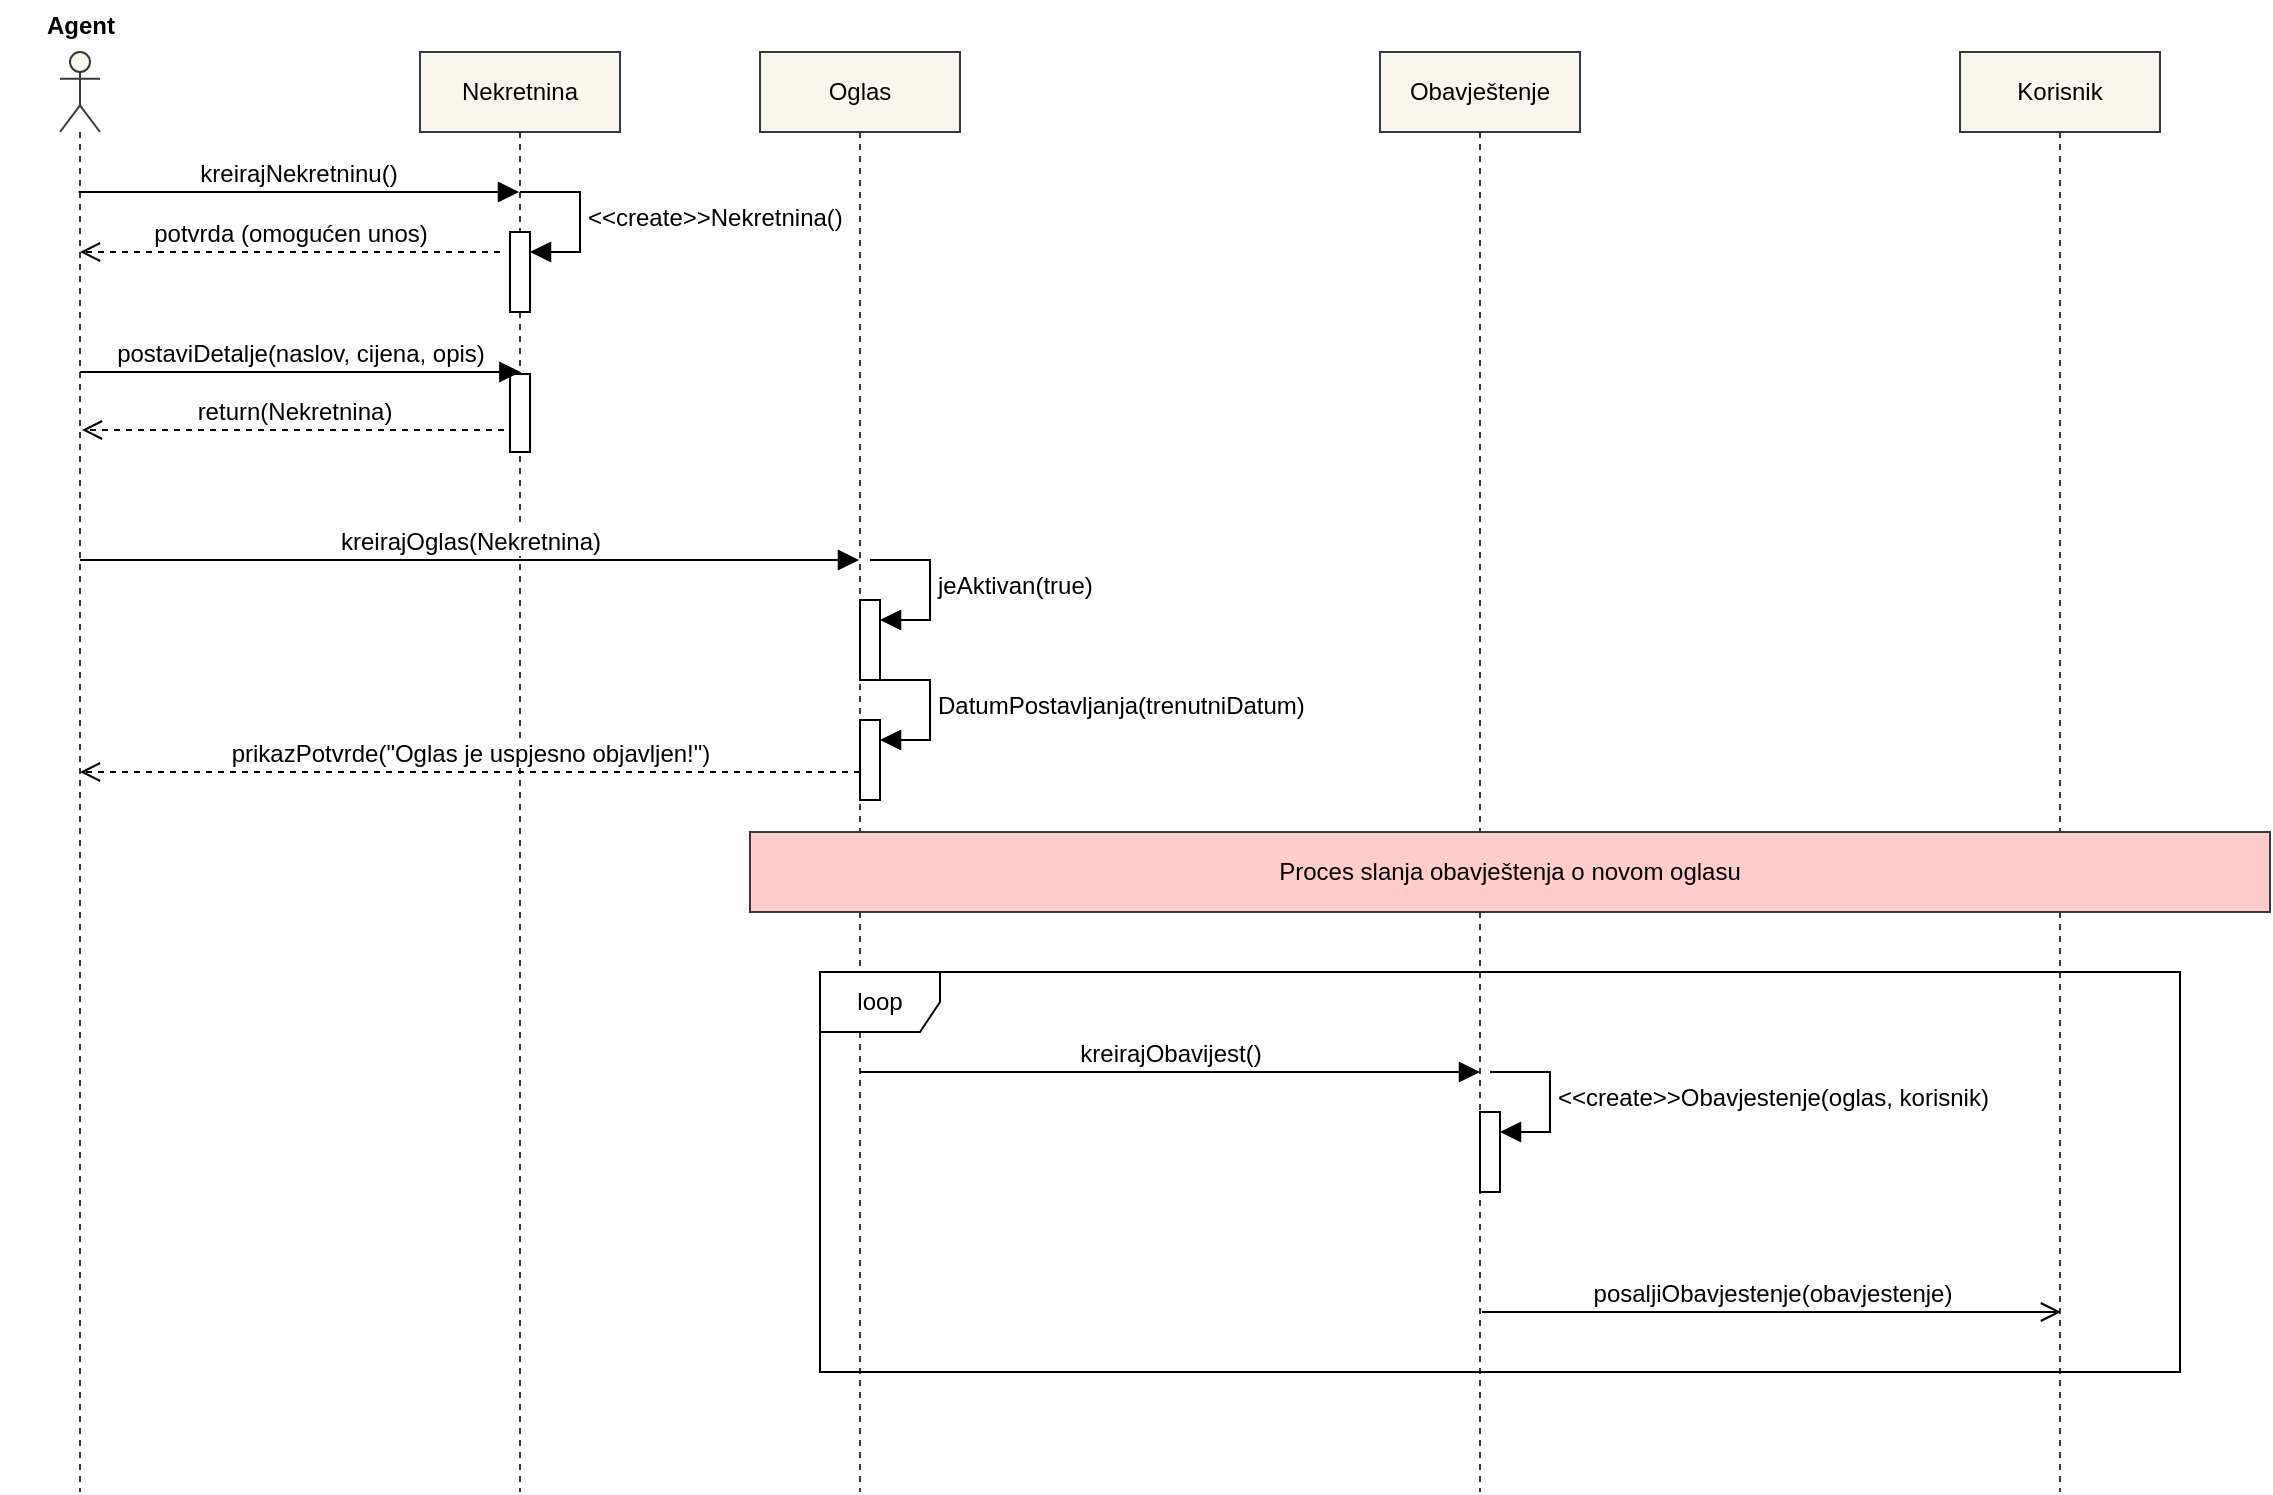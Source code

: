 <mxfile version="27.1.0">
  <diagram name="Page-1" id="2YBvvXClWsGukQMizWep">
    <mxGraphModel dx="1389" dy="749" grid="1" gridSize="10" guides="1" tooltips="1" connect="1" arrows="1" fold="1" page="1" pageScale="1" pageWidth="850" pageHeight="1100" math="0" shadow="0">
      <root>
        <mxCell id="0" />
        <mxCell id="1" parent="0" />
        <mxCell id="GtvPXkSQ3gpmz2PAPE6Y-7" value="Nekretnina" style="shape=umlLifeline;perimeter=lifelinePerimeter;whiteSpace=wrap;html=1;container=1;dropTarget=0;collapsible=0;recursiveResize=0;outlineConnect=0;portConstraint=eastwest;newEdgeStyle={&quot;curved&quot;:0,&quot;rounded&quot;:0};fillColor=#f9f7ed;strokeColor=#36393d;" parent="1" vertex="1">
          <mxGeometry x="260" y="106" width="100" height="720" as="geometry" />
        </mxCell>
        <mxCell id="GtvPXkSQ3gpmz2PAPE6Y-15" value="" style="html=1;points=[[0,0,0,0,5],[0,1,0,0,-5],[1,0,0,0,5],[1,1,0,0,-5]];perimeter=orthogonalPerimeter;outlineConnect=0;targetShapes=umlLifeline;portConstraint=eastwest;newEdgeStyle={&quot;curved&quot;:0,&quot;rounded&quot;:0};" parent="GtvPXkSQ3gpmz2PAPE6Y-7" vertex="1">
          <mxGeometry x="45" y="90" width="10" height="40" as="geometry" />
        </mxCell>
        <mxCell id="GtvPXkSQ3gpmz2PAPE6Y-16" value="&amp;lt;&amp;lt;create&amp;gt;&amp;gt;Nekretnina()" style="html=1;align=left;spacingLeft=2;endArrow=block;rounded=0;edgeStyle=orthogonalEdgeStyle;curved=0;rounded=0;fontSize=12;startSize=8;endSize=8;" parent="GtvPXkSQ3gpmz2PAPE6Y-7" target="GtvPXkSQ3gpmz2PAPE6Y-15" edge="1">
          <mxGeometry relative="1" as="geometry">
            <mxPoint x="50" y="70" as="sourcePoint" />
            <Array as="points">
              <mxPoint x="80" y="100" />
            </Array>
          </mxGeometry>
        </mxCell>
        <mxCell id="GtvPXkSQ3gpmz2PAPE6Y-22" value="" style="html=1;points=[[0,0,0,0,5],[0,1,0,0,-5],[1,0,0,0,5],[1,1,0,0,-5]];perimeter=orthogonalPerimeter;outlineConnect=0;targetShapes=umlLifeline;portConstraint=eastwest;newEdgeStyle={&quot;curved&quot;:0,&quot;rounded&quot;:0};" parent="GtvPXkSQ3gpmz2PAPE6Y-7" vertex="1">
          <mxGeometry x="45" y="161" width="10" height="39" as="geometry" />
        </mxCell>
        <mxCell id="GtvPXkSQ3gpmz2PAPE6Y-8" value="Oglas" style="shape=umlLifeline;perimeter=lifelinePerimeter;whiteSpace=wrap;html=1;container=1;dropTarget=0;collapsible=0;recursiveResize=0;outlineConnect=0;portConstraint=eastwest;newEdgeStyle={&quot;curved&quot;:0,&quot;rounded&quot;:0};fillColor=#f9f7ed;strokeColor=#36393d;" parent="1" vertex="1">
          <mxGeometry x="430" y="106" width="100" height="720" as="geometry" />
        </mxCell>
        <mxCell id="GtvPXkSQ3gpmz2PAPE6Y-20" value="" style="html=1;points=[[0,0,0,0,5],[0,1,0,0,-5],[1,0,0,0,5],[1,1,0,0,-5]];perimeter=orthogonalPerimeter;outlineConnect=0;targetShapes=umlLifeline;portConstraint=eastwest;newEdgeStyle={&quot;curved&quot;:0,&quot;rounded&quot;:0};" parent="GtvPXkSQ3gpmz2PAPE6Y-8" vertex="1">
          <mxGeometry x="50" y="274" width="10" height="40" as="geometry" />
        </mxCell>
        <mxCell id="GtvPXkSQ3gpmz2PAPE6Y-21" value="jeAktivan(true)" style="html=1;align=left;spacingLeft=2;endArrow=block;rounded=0;edgeStyle=orthogonalEdgeStyle;curved=0;rounded=0;fontSize=12;startSize=8;endSize=8;" parent="GtvPXkSQ3gpmz2PAPE6Y-8" target="GtvPXkSQ3gpmz2PAPE6Y-20" edge="1">
          <mxGeometry relative="1" as="geometry">
            <mxPoint x="55" y="254" as="sourcePoint" />
            <Array as="points">
              <mxPoint x="85" y="284" />
            </Array>
          </mxGeometry>
        </mxCell>
        <mxCell id="GtvPXkSQ3gpmz2PAPE6Y-24" value="" style="html=1;points=[[0,0,0,0,5],[0,1,0,0,-5],[1,0,0,0,5],[1,1,0,0,-5]];perimeter=orthogonalPerimeter;outlineConnect=0;targetShapes=umlLifeline;portConstraint=eastwest;newEdgeStyle={&quot;curved&quot;:0,&quot;rounded&quot;:0};" parent="GtvPXkSQ3gpmz2PAPE6Y-8" vertex="1">
          <mxGeometry x="50" y="334" width="10" height="40" as="geometry" />
        </mxCell>
        <mxCell id="GtvPXkSQ3gpmz2PAPE6Y-25" value="DatumPostavljanja(trenutniDatum)" style="html=1;align=left;spacingLeft=2;endArrow=block;rounded=0;edgeStyle=orthogonalEdgeStyle;curved=0;rounded=0;fontSize=12;startSize=8;endSize=8;" parent="GtvPXkSQ3gpmz2PAPE6Y-8" target="GtvPXkSQ3gpmz2PAPE6Y-24" edge="1">
          <mxGeometry relative="1" as="geometry">
            <mxPoint x="55" y="314" as="sourcePoint" />
            <Array as="points">
              <mxPoint x="85" y="344" />
            </Array>
          </mxGeometry>
        </mxCell>
        <mxCell id="GtvPXkSQ3gpmz2PAPE6Y-9" value="Obavještenje" style="shape=umlLifeline;perimeter=lifelinePerimeter;whiteSpace=wrap;html=1;container=1;dropTarget=0;collapsible=0;recursiveResize=0;outlineConnect=0;portConstraint=eastwest;newEdgeStyle={&quot;curved&quot;:0,&quot;rounded&quot;:0};fillColor=#f9f7ed;strokeColor=#36393d;" parent="1" vertex="1">
          <mxGeometry x="740" y="106" width="100" height="720" as="geometry" />
        </mxCell>
        <mxCell id="GtvPXkSQ3gpmz2PAPE6Y-11" value="" style="shape=umlLifeline;perimeter=lifelinePerimeter;whiteSpace=wrap;html=1;container=1;dropTarget=0;collapsible=0;recursiveResize=0;outlineConnect=0;portConstraint=eastwest;newEdgeStyle={&quot;curved&quot;:0,&quot;rounded&quot;:0};participant=umlActor;fillColor=#f9f7ed;strokeColor=#36393d;" parent="1" vertex="1">
          <mxGeometry x="80" y="106" width="20" height="720" as="geometry" />
        </mxCell>
        <mxCell id="GtvPXkSQ3gpmz2PAPE6Y-12" value="Agent" style="text;align=center;fontStyle=1;verticalAlign=middle;spacingLeft=3;spacingRight=3;strokeColor=none;rotatable=0;points=[[0,0.5],[1,0.5]];portConstraint=eastwest;html=1;" parent="1" vertex="1">
          <mxGeometry x="50" y="80" width="80" height="26" as="geometry" />
        </mxCell>
        <mxCell id="GtvPXkSQ3gpmz2PAPE6Y-13" value="kreirajNekretninu()" style="html=1;verticalAlign=bottom;endArrow=block;curved=0;rounded=0;fontSize=12;startSize=8;endSize=8;" parent="1" edge="1">
          <mxGeometry width="80" relative="1" as="geometry">
            <mxPoint x="89.324" y="176" as="sourcePoint" />
            <mxPoint x="309.5" y="176" as="targetPoint" />
          </mxGeometry>
        </mxCell>
        <mxCell id="GtvPXkSQ3gpmz2PAPE6Y-14" value="Korisnik" style="shape=umlLifeline;perimeter=lifelinePerimeter;whiteSpace=wrap;html=1;container=1;dropTarget=0;collapsible=0;recursiveResize=0;outlineConnect=0;portConstraint=eastwest;newEdgeStyle={&quot;curved&quot;:0,&quot;rounded&quot;:0};fillColor=#f9f7ed;strokeColor=#36393d;" parent="1" vertex="1">
          <mxGeometry x="1030" y="106" width="100" height="720" as="geometry" />
        </mxCell>
        <mxCell id="GtvPXkSQ3gpmz2PAPE6Y-17" value="potvrda (omogućen unos)" style="html=1;verticalAlign=bottom;endArrow=open;dashed=1;endSize=8;curved=0;rounded=0;fontSize=12;" parent="1" target="GtvPXkSQ3gpmz2PAPE6Y-11" edge="1">
          <mxGeometry relative="1" as="geometry">
            <mxPoint x="300" y="206" as="sourcePoint" />
            <mxPoint x="220" y="206" as="targetPoint" />
          </mxGeometry>
        </mxCell>
        <mxCell id="GtvPXkSQ3gpmz2PAPE6Y-18" value="postaviDetalje(naslov, cijena, opis)" style="html=1;verticalAlign=bottom;endArrow=block;curved=0;rounded=0;fontSize=12;startSize=8;endSize=8;" parent="1" edge="1">
          <mxGeometry width="80" relative="1" as="geometry">
            <mxPoint x="90" y="266" as="sourcePoint" />
            <mxPoint x="310.176" y="266" as="targetPoint" />
          </mxGeometry>
        </mxCell>
        <mxCell id="GtvPXkSQ3gpmz2PAPE6Y-19" value="kreirajOglas(Nekretnina)" style="html=1;verticalAlign=bottom;endArrow=block;curved=0;rounded=0;fontSize=12;startSize=8;endSize=8;" parent="1" edge="1">
          <mxGeometry width="80" relative="1" as="geometry">
            <mxPoint x="90" y="360" as="sourcePoint" />
            <mxPoint x="479.5" y="360" as="targetPoint" />
          </mxGeometry>
        </mxCell>
        <mxCell id="GtvPXkSQ3gpmz2PAPE6Y-23" value="return(Nekretnina)" style="html=1;verticalAlign=bottom;endArrow=open;dashed=1;endSize=8;curved=0;rounded=0;fontSize=12;" parent="1" edge="1">
          <mxGeometry relative="1" as="geometry">
            <mxPoint x="302" y="295" as="sourcePoint" />
            <mxPoint x="91" y="295" as="targetPoint" />
          </mxGeometry>
        </mxCell>
        <mxCell id="GtvPXkSQ3gpmz2PAPE6Y-26" value="prikazPotvrde(&quot;Oglas je uspjesno objavljen!&quot;)" style="html=1;verticalAlign=bottom;endArrow=open;dashed=1;endSize=8;curved=0;rounded=0;fontSize=12;" parent="1" target="GtvPXkSQ3gpmz2PAPE6Y-11" edge="1">
          <mxGeometry relative="1" as="geometry">
            <mxPoint x="480" y="466" as="sourcePoint" />
            <mxPoint x="400" y="466" as="targetPoint" />
          </mxGeometry>
        </mxCell>
        <mxCell id="GtvPXkSQ3gpmz2PAPE6Y-27" value="Proces slanja obavještenja o novom oglasu" style="html=1;whiteSpace=wrap;fillColor=#ffcccc;strokeColor=#36393d;" parent="1" vertex="1">
          <mxGeometry x="425" y="496" width="760" height="40" as="geometry" />
        </mxCell>
        <mxCell id="GtvPXkSQ3gpmz2PAPE6Y-29" value="loop" style="shape=umlFrame;whiteSpace=wrap;html=1;pointerEvents=0;" parent="1" vertex="1">
          <mxGeometry x="460" y="566" width="680" height="200" as="geometry" />
        </mxCell>
        <mxCell id="GtvPXkSQ3gpmz2PAPE6Y-30" value="kreirajObavijest()" style="html=1;verticalAlign=bottom;endArrow=block;curved=0;rounded=0;fontSize=12;startSize=8;endSize=8;" parent="1" edge="1">
          <mxGeometry width="80" relative="1" as="geometry">
            <mxPoint x="480" y="616" as="sourcePoint" />
            <mxPoint x="790" y="616" as="targetPoint" />
          </mxGeometry>
        </mxCell>
        <mxCell id="GtvPXkSQ3gpmz2PAPE6Y-31" value="" style="html=1;points=[[0,0,0,0,5],[0,1,0,0,-5],[1,0,0,0,5],[1,1,0,0,-5]];perimeter=orthogonalPerimeter;outlineConnect=0;targetShapes=umlLifeline;portConstraint=eastwest;newEdgeStyle={&quot;curved&quot;:0,&quot;rounded&quot;:0};" parent="1" vertex="1">
          <mxGeometry x="790" y="636" width="10" height="40" as="geometry" />
        </mxCell>
        <mxCell id="GtvPXkSQ3gpmz2PAPE6Y-32" value="&amp;lt;&amp;lt;create&amp;gt;&amp;gt;Obavjestenje(oglas, korisnik)" style="html=1;align=left;spacingLeft=2;endArrow=block;rounded=0;edgeStyle=orthogonalEdgeStyle;curved=0;rounded=0;fontSize=12;startSize=8;endSize=8;" parent="1" target="GtvPXkSQ3gpmz2PAPE6Y-31" edge="1">
          <mxGeometry relative="1" as="geometry">
            <mxPoint x="795" y="616" as="sourcePoint" />
            <Array as="points">
              <mxPoint x="825" y="646" />
            </Array>
          </mxGeometry>
        </mxCell>
        <mxCell id="GtvPXkSQ3gpmz2PAPE6Y-36" value="posaljiObavjestenje(obavjestenje)" style="html=1;verticalAlign=bottom;endArrow=open;curved=0;rounded=0;fontSize=12;startSize=8;endSize=8;endFill=0;" parent="1" edge="1">
          <mxGeometry width="80" relative="1" as="geometry">
            <mxPoint x="791" y="736" as="sourcePoint" />
            <mxPoint x="1080.5" y="736" as="targetPoint" />
          </mxGeometry>
        </mxCell>
      </root>
    </mxGraphModel>
  </diagram>
</mxfile>
